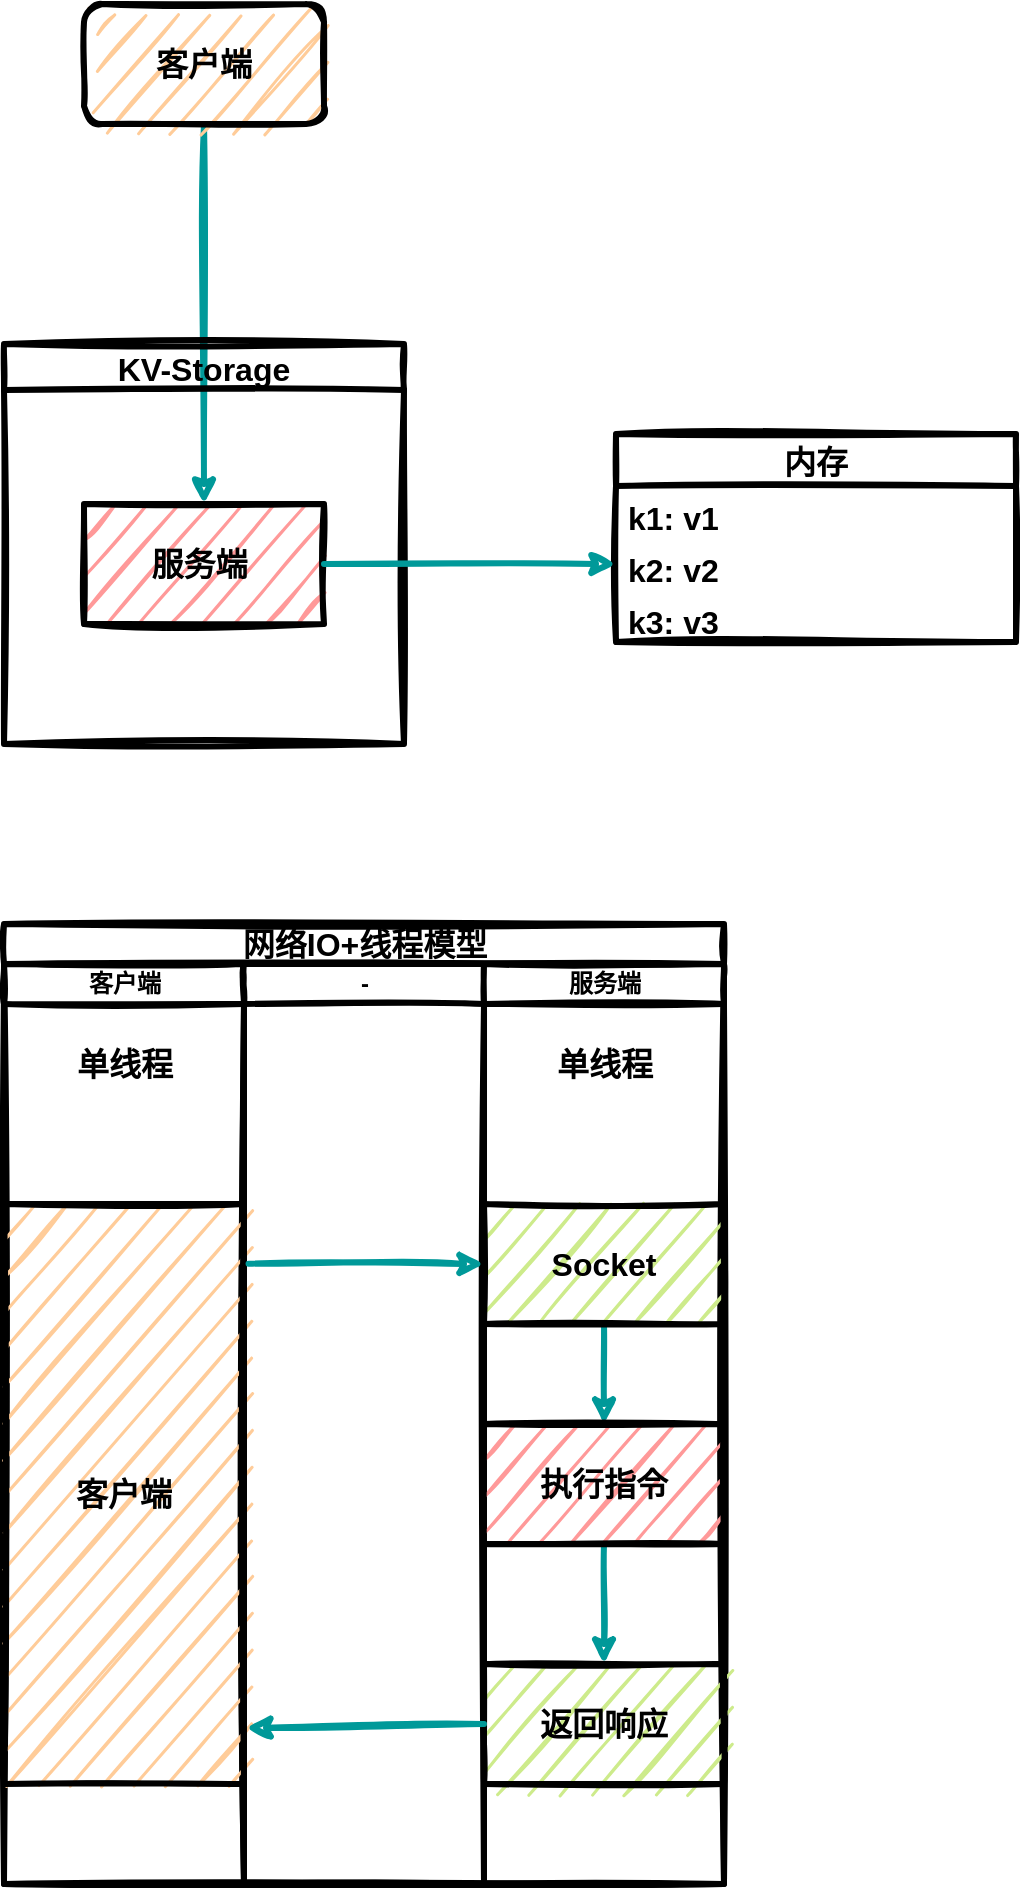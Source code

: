 <mxfile version="13.9.9" type="device"><diagram id="kfH-AWCXLRPusSgLWopv" name="第 1 页"><mxGraphModel dx="1120" dy="758" grid="1" gridSize="10" guides="1" tooltips="1" connect="1" arrows="1" fold="1" page="1" pageScale="1" pageWidth="827" pageHeight="1169" math="0" shadow="0"><root><mxCell id="0"/><mxCell id="1" parent="0"/><mxCell id="XO-FEWU4u7xnI1ZDru9I-8" style="edgeStyle=orthogonalEdgeStyle;rounded=1;orthogonalLoop=1;jettySize=auto;html=1;entryX=0.5;entryY=0;entryDx=0;entryDy=0;fontSize=16;strokeWidth=3;strokeColor=#009999;sketch=1;" edge="1" parent="1" source="XO-FEWU4u7xnI1ZDru9I-3" target="XO-FEWU4u7xnI1ZDru9I-7"><mxGeometry relative="1" as="geometry"/></mxCell><mxCell id="XO-FEWU4u7xnI1ZDru9I-3" value="客户端" style="rounded=1;whiteSpace=wrap;html=1;sketch=1;strokeWidth=3;fontSize=16;fontStyle=1;fillColor=#FFCC99;" vertex="1" parent="1"><mxGeometry x="294" y="130" width="120" height="60" as="geometry"/></mxCell><mxCell id="XO-FEWU4u7xnI1ZDru9I-4" value="KV-Storage" style="swimlane;sketch=1;strokeWidth=3;fontSize=16;fillColor=none;" vertex="1" parent="1"><mxGeometry x="254" y="300" width="200" height="200" as="geometry"/></mxCell><mxCell id="XO-FEWU4u7xnI1ZDru9I-7" value="服务端&amp;nbsp;" style="whiteSpace=wrap;html=1;sketch=1;strokeWidth=3;fontSize=16;fontStyle=1;fillColor=#FF9999;" vertex="1" parent="XO-FEWU4u7xnI1ZDru9I-4"><mxGeometry x="40" y="80" width="120" height="60" as="geometry"/></mxCell><mxCell id="XO-FEWU4u7xnI1ZDru9I-28" value="内存" style="swimlane;fontStyle=1;childLayout=stackLayout;horizontal=1;startSize=26;horizontalStack=0;resizeParent=1;resizeParentMax=0;resizeLast=0;collapsible=1;marginBottom=0;sketch=1;strokeWidth=3;fontSize=16;fillColor=none;" vertex="1" parent="1"><mxGeometry x="560" y="345" width="200" height="104" as="geometry"/></mxCell><mxCell id="XO-FEWU4u7xnI1ZDru9I-29" value="k1: v1" style="text;strokeColor=none;fillColor=none;align=left;verticalAlign=top;spacingLeft=4;spacingRight=4;overflow=hidden;rotatable=0;points=[[0,0.5],[1,0.5]];portConstraint=eastwest;fontSize=16;fontStyle=1" vertex="1" parent="XO-FEWU4u7xnI1ZDru9I-28"><mxGeometry y="26" width="200" height="26" as="geometry"/></mxCell><mxCell id="XO-FEWU4u7xnI1ZDru9I-30" value="k2: v2" style="text;strokeColor=none;fillColor=none;align=left;verticalAlign=top;spacingLeft=4;spacingRight=4;overflow=hidden;rotatable=0;points=[[0,0.5],[1,0.5]];portConstraint=eastwest;fontStyle=1;fontSize=16;" vertex="1" parent="XO-FEWU4u7xnI1ZDru9I-28"><mxGeometry y="52" width="200" height="26" as="geometry"/></mxCell><mxCell id="XO-FEWU4u7xnI1ZDru9I-31" value="k3: v3" style="text;strokeColor=none;fillColor=none;align=left;verticalAlign=top;spacingLeft=4;spacingRight=4;overflow=hidden;rotatable=0;points=[[0,0.5],[1,0.5]];portConstraint=eastwest;fontStyle=1;fontSize=16;" vertex="1" parent="XO-FEWU4u7xnI1ZDru9I-28"><mxGeometry y="78" width="200" height="26" as="geometry"/></mxCell><mxCell id="XO-FEWU4u7xnI1ZDru9I-33" style="edgeStyle=orthogonalEdgeStyle;rounded=1;orthogonalLoop=1;jettySize=auto;html=1;strokeColor=#009999;strokeWidth=3;fontSize=16;sketch=1;" edge="1" parent="1" source="XO-FEWU4u7xnI1ZDru9I-7" target="XO-FEWU4u7xnI1ZDru9I-30"><mxGeometry relative="1" as="geometry"/></mxCell><mxCell id="XO-FEWU4u7xnI1ZDru9I-35" value="网络IO+线程模型" style="swimlane;html=1;childLayout=stackLayout;resizeParent=1;resizeParentMax=0;startSize=20;sketch=1;strokeWidth=3;fontSize=16;fillColor=none;" vertex="1" parent="1"><mxGeometry x="254" y="590" width="360" height="480" as="geometry"/></mxCell><mxCell id="XO-FEWU4u7xnI1ZDru9I-36" value="客户端" style="swimlane;html=1;startSize=20;strokeWidth=3;sketch=1;" vertex="1" parent="XO-FEWU4u7xnI1ZDru9I-35"><mxGeometry y="20" width="120" height="460" as="geometry"/></mxCell><mxCell id="XO-FEWU4u7xnI1ZDru9I-40" value="单线程" style="text;html=1;align=center;verticalAlign=middle;resizable=0;points=[];autosize=1;fontSize=16;fontStyle=1" vertex="1" parent="XO-FEWU4u7xnI1ZDru9I-36"><mxGeometry x="30" y="40" width="60" height="20" as="geometry"/></mxCell><mxCell id="XO-FEWU4u7xnI1ZDru9I-37" value="-" style="swimlane;html=1;startSize=20;sketch=1;strokeWidth=3;" vertex="1" parent="XO-FEWU4u7xnI1ZDru9I-35"><mxGeometry x="120" y="20" width="120" height="460" as="geometry"/></mxCell><mxCell id="XO-FEWU4u7xnI1ZDru9I-38" value="服务端" style="swimlane;html=1;startSize=20;strokeWidth=3;sketch=1;" vertex="1" parent="XO-FEWU4u7xnI1ZDru9I-35"><mxGeometry x="240" y="20" width="120" height="460" as="geometry"/></mxCell><mxCell id="XO-FEWU4u7xnI1ZDru9I-41" value="单线程" style="text;html=1;align=center;verticalAlign=middle;resizable=0;points=[];autosize=1;fontSize=16;fontStyle=1" vertex="1" parent="XO-FEWU4u7xnI1ZDru9I-38"><mxGeometry x="30" y="40" width="60" height="20" as="geometry"/></mxCell><mxCell id="XO-FEWU4u7xnI1ZDru9I-48" style="edgeStyle=orthogonalEdgeStyle;rounded=1;orthogonalLoop=1;jettySize=auto;html=1;entryX=0.5;entryY=0;entryDx=0;entryDy=0;strokeColor=#009999;strokeWidth=3;fontSize=16;sketch=1;" edge="1" parent="XO-FEWU4u7xnI1ZDru9I-38" source="XO-FEWU4u7xnI1ZDru9I-43" target="XO-FEWU4u7xnI1ZDru9I-44"><mxGeometry relative="1" as="geometry"/></mxCell><mxCell id="XO-FEWU4u7xnI1ZDru9I-43" value="Socket" style="whiteSpace=wrap;html=1;sketch=1;strokeWidth=3;fontSize=16;fontStyle=1;fillColor=#CDEB8B;" vertex="1" parent="XO-FEWU4u7xnI1ZDru9I-38"><mxGeometry y="120" width="120" height="60" as="geometry"/></mxCell><mxCell id="XO-FEWU4u7xnI1ZDru9I-49" style="edgeStyle=orthogonalEdgeStyle;rounded=1;orthogonalLoop=1;jettySize=auto;html=1;entryX=0.5;entryY=0;entryDx=0;entryDy=0;strokeColor=#009999;strokeWidth=3;fontSize=16;sketch=1;" edge="1" parent="XO-FEWU4u7xnI1ZDru9I-38" source="XO-FEWU4u7xnI1ZDru9I-44" target="XO-FEWU4u7xnI1ZDru9I-45"><mxGeometry relative="1" as="geometry"/></mxCell><mxCell id="XO-FEWU4u7xnI1ZDru9I-44" value="执行指令" style="whiteSpace=wrap;html=1;sketch=1;strokeWidth=3;fontSize=16;fontStyle=1;fillColor=#FF9999;" vertex="1" parent="XO-FEWU4u7xnI1ZDru9I-38"><mxGeometry y="230" width="120" height="60" as="geometry"/></mxCell><mxCell id="XO-FEWU4u7xnI1ZDru9I-45" value="返回响应" style="whiteSpace=wrap;html=1;sketch=1;strokeWidth=3;fontSize=16;fontStyle=1;fillColor=#CDEB8B;" vertex="1" parent="XO-FEWU4u7xnI1ZDru9I-38"><mxGeometry y="350" width="120" height="60" as="geometry"/></mxCell><mxCell id="XO-FEWU4u7xnI1ZDru9I-42" value="客户端" style="whiteSpace=wrap;html=1;sketch=1;strokeWidth=3;fontSize=16;fontStyle=1;fillColor=#FFCC99;" vertex="1" parent="1"><mxGeometry x="254" y="730" width="120" height="290" as="geometry"/></mxCell><mxCell id="XO-FEWU4u7xnI1ZDru9I-46" value="" style="endArrow=classic;html=1;strokeColor=#009999;strokeWidth=3;fontSize=16;exitX=1.019;exitY=0.103;exitDx=0;exitDy=0;exitPerimeter=0;entryX=0;entryY=0.5;entryDx=0;entryDy=0;sketch=1;" edge="1" parent="1" source="XO-FEWU4u7xnI1ZDru9I-42" target="XO-FEWU4u7xnI1ZDru9I-43"><mxGeometry width="50" height="50" relative="1" as="geometry"><mxPoint x="374" y="800" as="sourcePoint"/><mxPoint x="424" y="750" as="targetPoint"/></mxGeometry></mxCell><mxCell id="XO-FEWU4u7xnI1ZDru9I-47" value="" style="endArrow=classic;html=1;strokeColor=#009999;strokeWidth=3;fontSize=16;exitX=0;exitY=0.5;exitDx=0;exitDy=0;sketch=1;" edge="1" parent="1" source="XO-FEWU4u7xnI1ZDru9I-45"><mxGeometry width="50" height="50" relative="1" as="geometry"><mxPoint x="376.28" y="989.5" as="sourcePoint"/><mxPoint x="375" y="992" as="targetPoint"/></mxGeometry></mxCell></root></mxGraphModel></diagram></mxfile>